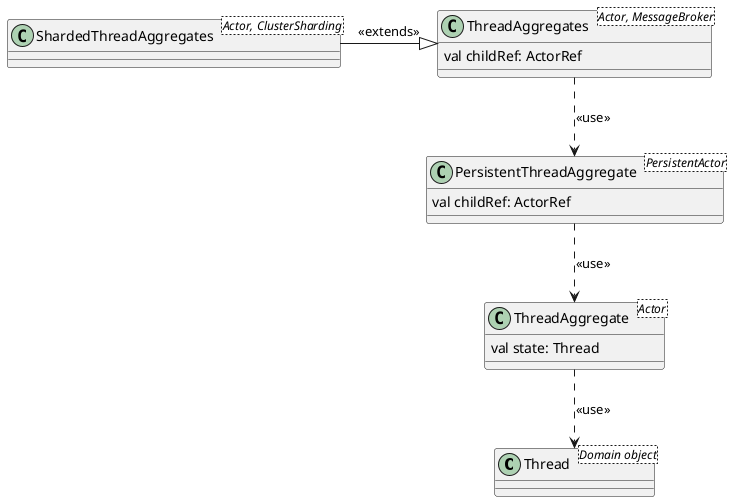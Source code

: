 @startuml

class Thread<Domain object>

class ThreadAggregate<Actor> {
  val state: Thread
}

class PersistentThreadAggregate<PersistentActor> {
  val childRef: ActorRef
}


class ThreadAggregates<Actor, MessageBroker> {
  val childRef: ActorRef
}

class ShardedThreadAggregates<Actor, ClusterSharding>{
}

ShardedThreadAggregates -right-|> ThreadAggregates: <<extends>>
ThreadAggregate .down.> Thread: <<use>>
PersistentThreadAggregate .down.> ThreadAggregate: <<use>>
ThreadAggregates .down.> PersistentThreadAggregate: <<use>>


@enduml